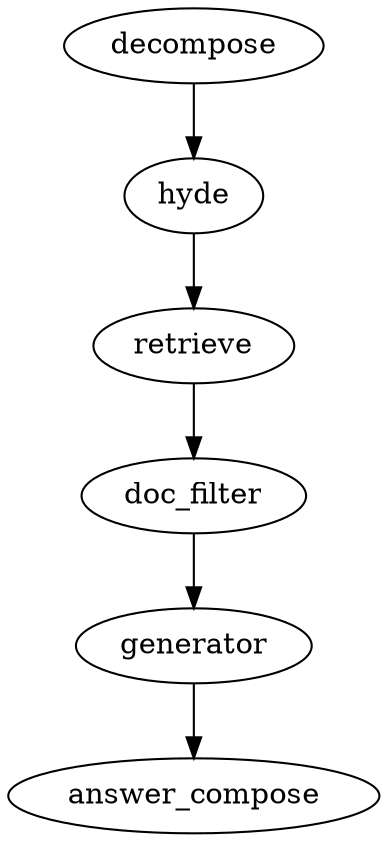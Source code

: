 digraph {
	decompose
	hyde
	retrieve
	doc_filter
	generator
	answer_compose
	decompose -> hyde
	hyde -> retrieve
	retrieve -> doc_filter
	doc_filter -> generator
	generator -> answer_compose
}
